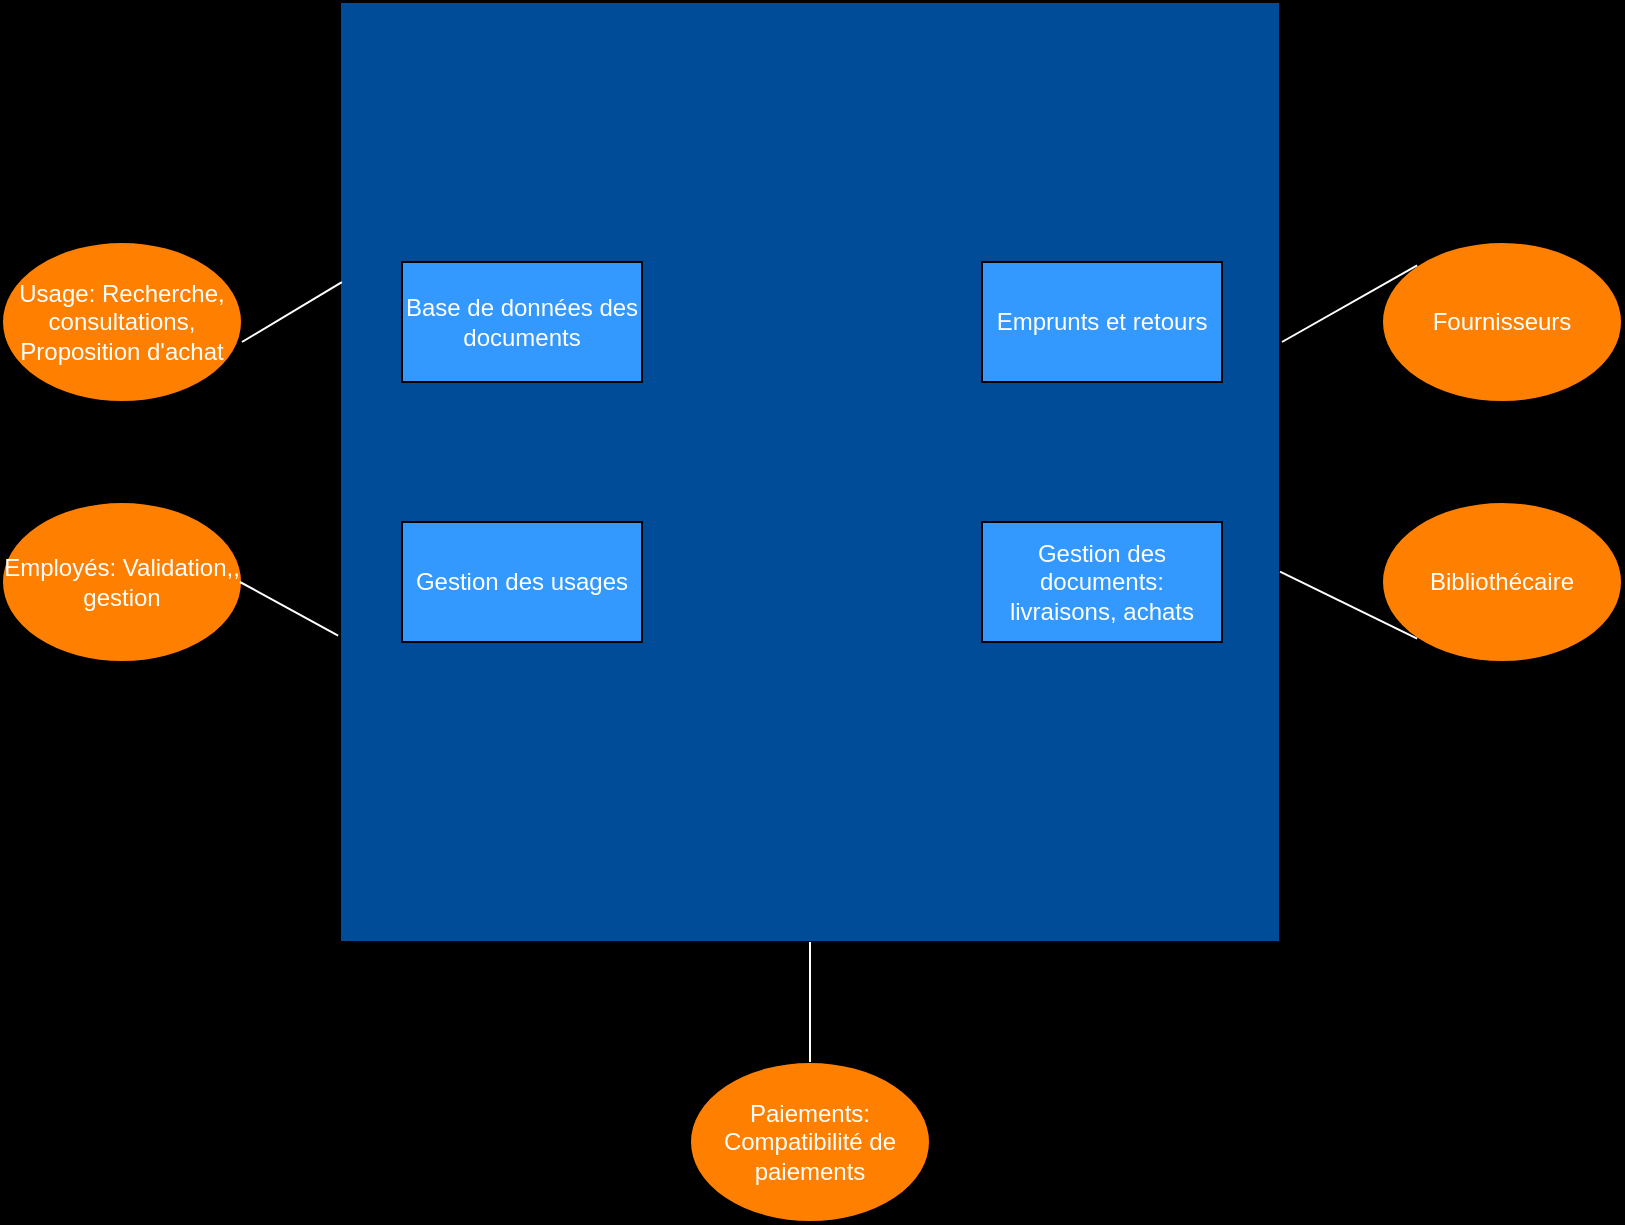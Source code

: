 <mxfile version="25.0.3">
  <diagram name="Page-1" id="jU0s9pMRdMiga9_Q1oSD">
    <mxGraphModel dx="1434" dy="874" grid="1" gridSize="10" guides="1" tooltips="1" connect="1" arrows="1" fold="1" page="1" pageScale="1" pageWidth="827" pageHeight="1169" background="#000000" math="0" shadow="0">
      <root>
        <mxCell id="0" />
        <mxCell id="1" parent="0" />
        <mxCell id="wLSb2DnawrsLDMvsL-GS-1" value="" style="whiteSpace=wrap;html=1;aspect=fixed;fillColor=#004C99;" vertex="1" parent="1">
          <mxGeometry x="179" y="190" width="470" height="470" as="geometry" />
        </mxCell>
        <mxCell id="wLSb2DnawrsLDMvsL-GS-2" value="Base de données des documents" style="rounded=0;whiteSpace=wrap;html=1;fillColor=#3399FF;fontColor=#FFFFFF;" vertex="1" parent="1">
          <mxGeometry x="210" y="320" width="120" height="60" as="geometry" />
        </mxCell>
        <mxCell id="wLSb2DnawrsLDMvsL-GS-3" value="Gestion des usages" style="rounded=0;whiteSpace=wrap;html=1;fillColor=#3399FF;fontColor=#FFFFFF;" vertex="1" parent="1">
          <mxGeometry x="210" y="450" width="120" height="60" as="geometry" />
        </mxCell>
        <mxCell id="wLSb2DnawrsLDMvsL-GS-4" value="Emprunts et retours" style="rounded=0;whiteSpace=wrap;html=1;fontColor=#FFFFFF;fillColor=#3399FF;" vertex="1" parent="1">
          <mxGeometry x="500" y="320" width="120" height="60" as="geometry" />
        </mxCell>
        <mxCell id="wLSb2DnawrsLDMvsL-GS-5" value="Gestion des documents: livraisons, achats" style="rounded=0;whiteSpace=wrap;html=1;fillColor=#3399FF;fontColor=#FFFFFF;" vertex="1" parent="1">
          <mxGeometry x="500" y="450" width="120" height="60" as="geometry" />
        </mxCell>
        <mxCell id="wLSb2DnawrsLDMvsL-GS-6" value="Usage: Recherche, consultations, Proposition d&#39;achat" style="ellipse;whiteSpace=wrap;html=1;fontColor=#FFFFFF;fillColor=#FF8000;" vertex="1" parent="1">
          <mxGeometry x="10" y="310" width="120" height="80" as="geometry" />
        </mxCell>
        <mxCell id="wLSb2DnawrsLDMvsL-GS-7" value="Employés: Validation,, gestion" style="ellipse;whiteSpace=wrap;html=1;fillColor=#FF8000;fontColor=#FFFFFF;" vertex="1" parent="1">
          <mxGeometry x="10" y="440" width="120" height="80" as="geometry" />
        </mxCell>
        <mxCell id="wLSb2DnawrsLDMvsL-GS-8" value="Fournisseurs" style="ellipse;whiteSpace=wrap;html=1;fontColor=#FFFFFF;fillColor=#FF8000;" vertex="1" parent="1">
          <mxGeometry x="700" y="310" width="120" height="80" as="geometry" />
        </mxCell>
        <mxCell id="wLSb2DnawrsLDMvsL-GS-9" value="Bibliothécaire" style="ellipse;whiteSpace=wrap;html=1;fillColor=#FF8000;fontColor=#FFFFFF;" vertex="1" parent="1">
          <mxGeometry x="700" y="440" width="120" height="80" as="geometry" />
        </mxCell>
        <mxCell id="wLSb2DnawrsLDMvsL-GS-11" value="Paiements: Compatibilité de paiements" style="ellipse;whiteSpace=wrap;html=1;fillColor=#FF8000;fontColor=#FFFFFF;" vertex="1" parent="1">
          <mxGeometry x="354" y="720" width="120" height="80" as="geometry" />
        </mxCell>
        <mxCell id="wLSb2DnawrsLDMvsL-GS-12" value="" style="endArrow=none;html=1;rounded=0;entryX=0.002;entryY=0.298;entryDx=0;entryDy=0;entryPerimeter=0;strokeColor=#FFFFFF;" edge="1" parent="1" target="wLSb2DnawrsLDMvsL-GS-1">
          <mxGeometry width="50" height="50" relative="1" as="geometry">
            <mxPoint x="130" y="360" as="sourcePoint" />
            <mxPoint x="160" y="340" as="targetPoint" />
          </mxGeometry>
        </mxCell>
        <mxCell id="wLSb2DnawrsLDMvsL-GS-14" value="" style="endArrow=none;html=1;rounded=0;entryX=-0.002;entryY=0.674;entryDx=0;entryDy=0;entryPerimeter=0;strokeColor=#FFFFFF;" edge="1" parent="1" target="wLSb2DnawrsLDMvsL-GS-1">
          <mxGeometry width="50" height="50" relative="1" as="geometry">
            <mxPoint x="129" y="480" as="sourcePoint" />
            <mxPoint x="179" y="430" as="targetPoint" />
          </mxGeometry>
        </mxCell>
        <mxCell id="wLSb2DnawrsLDMvsL-GS-15" value="" style="endArrow=none;html=1;rounded=0;exitX=1;exitY=0.606;exitDx=0;exitDy=0;exitPerimeter=0;entryX=0;entryY=1;entryDx=0;entryDy=0;strokeColor=#FFFFFF;" edge="1" parent="1" source="wLSb2DnawrsLDMvsL-GS-1" target="wLSb2DnawrsLDMvsL-GS-9">
          <mxGeometry width="50" height="50" relative="1" as="geometry">
            <mxPoint x="660" y="550" as="sourcePoint" />
            <mxPoint x="710" y="500" as="targetPoint" />
          </mxGeometry>
        </mxCell>
        <mxCell id="wLSb2DnawrsLDMvsL-GS-16" value="" style="endArrow=none;html=1;rounded=0;entryX=0;entryY=0;entryDx=0;entryDy=0;strokeColor=#FFFFFF;" edge="1" parent="1" target="wLSb2DnawrsLDMvsL-GS-8">
          <mxGeometry width="50" height="50" relative="1" as="geometry">
            <mxPoint x="650" y="360" as="sourcePoint" />
            <mxPoint x="700" y="310" as="targetPoint" />
          </mxGeometry>
        </mxCell>
        <mxCell id="wLSb2DnawrsLDMvsL-GS-17" value="" style="endArrow=none;html=1;rounded=0;exitX=0.5;exitY=0;exitDx=0;exitDy=0;fontColor=#FFFFFF;strokeColor=#FFFFFF;" edge="1" parent="1" source="wLSb2DnawrsLDMvsL-GS-11">
          <mxGeometry width="50" height="50" relative="1" as="geometry">
            <mxPoint x="364" y="710" as="sourcePoint" />
            <mxPoint x="414" y="660" as="targetPoint" />
          </mxGeometry>
        </mxCell>
      </root>
    </mxGraphModel>
  </diagram>
</mxfile>
